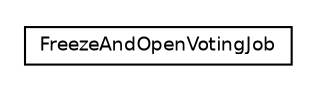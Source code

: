 #!/usr/local/bin/dot
#
# Class diagram 
# Generated by UmlGraph version 4.6 (http://www.spinellis.gr/sw/umlgraph)
#

digraph G {
	edge [fontname="Helvetica",fontsize=10,labelfontname="Helvetica",labelfontsize=10];
	node [fontname="Helvetica",fontsize=10,shape=plaintext];
	// net.chrissearle.flickrvote.scheduler.FreezeAndOpenVotingJob
	c744 [label=<<table border="0" cellborder="1" cellspacing="0" cellpadding="2" port="p" href="./FreezeAndOpenVotingJob.html">
		<tr><td><table border="0" cellspacing="0" cellpadding="1">
			<tr><td> FreezeAndOpenVotingJob </td></tr>
		</table></td></tr>
		</table>>, fontname="Helvetica", fontcolor="black", fontsize=9.0];
}

